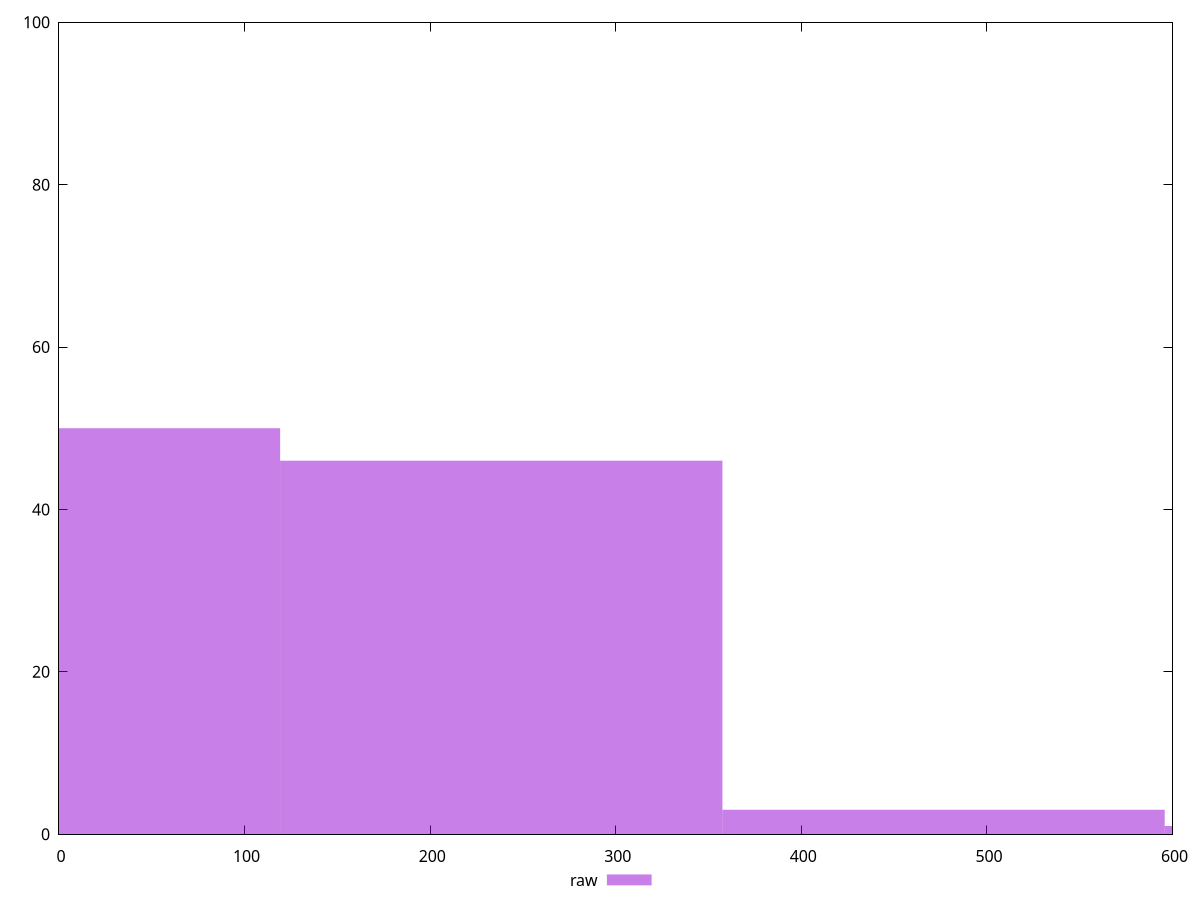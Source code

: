reset

$raw <<EOF
0 50
714.9577088123283 1
238.31923627077612 46
476.63847254155223 3
EOF

set key outside below
set boxwidth 238.31923627077612
set xrange [0:600]
set yrange [0:100]
set trange [0:100]
set style fill transparent solid 0.5 noborder
set terminal svg size 640, 490 enhanced background rgb 'white'
set output "report_00015_2021-02-09T16-11-33.973Z/unused-css-rules/samples/pages+cached/raw/histogram.svg"

plot $raw title "raw" with boxes

reset
